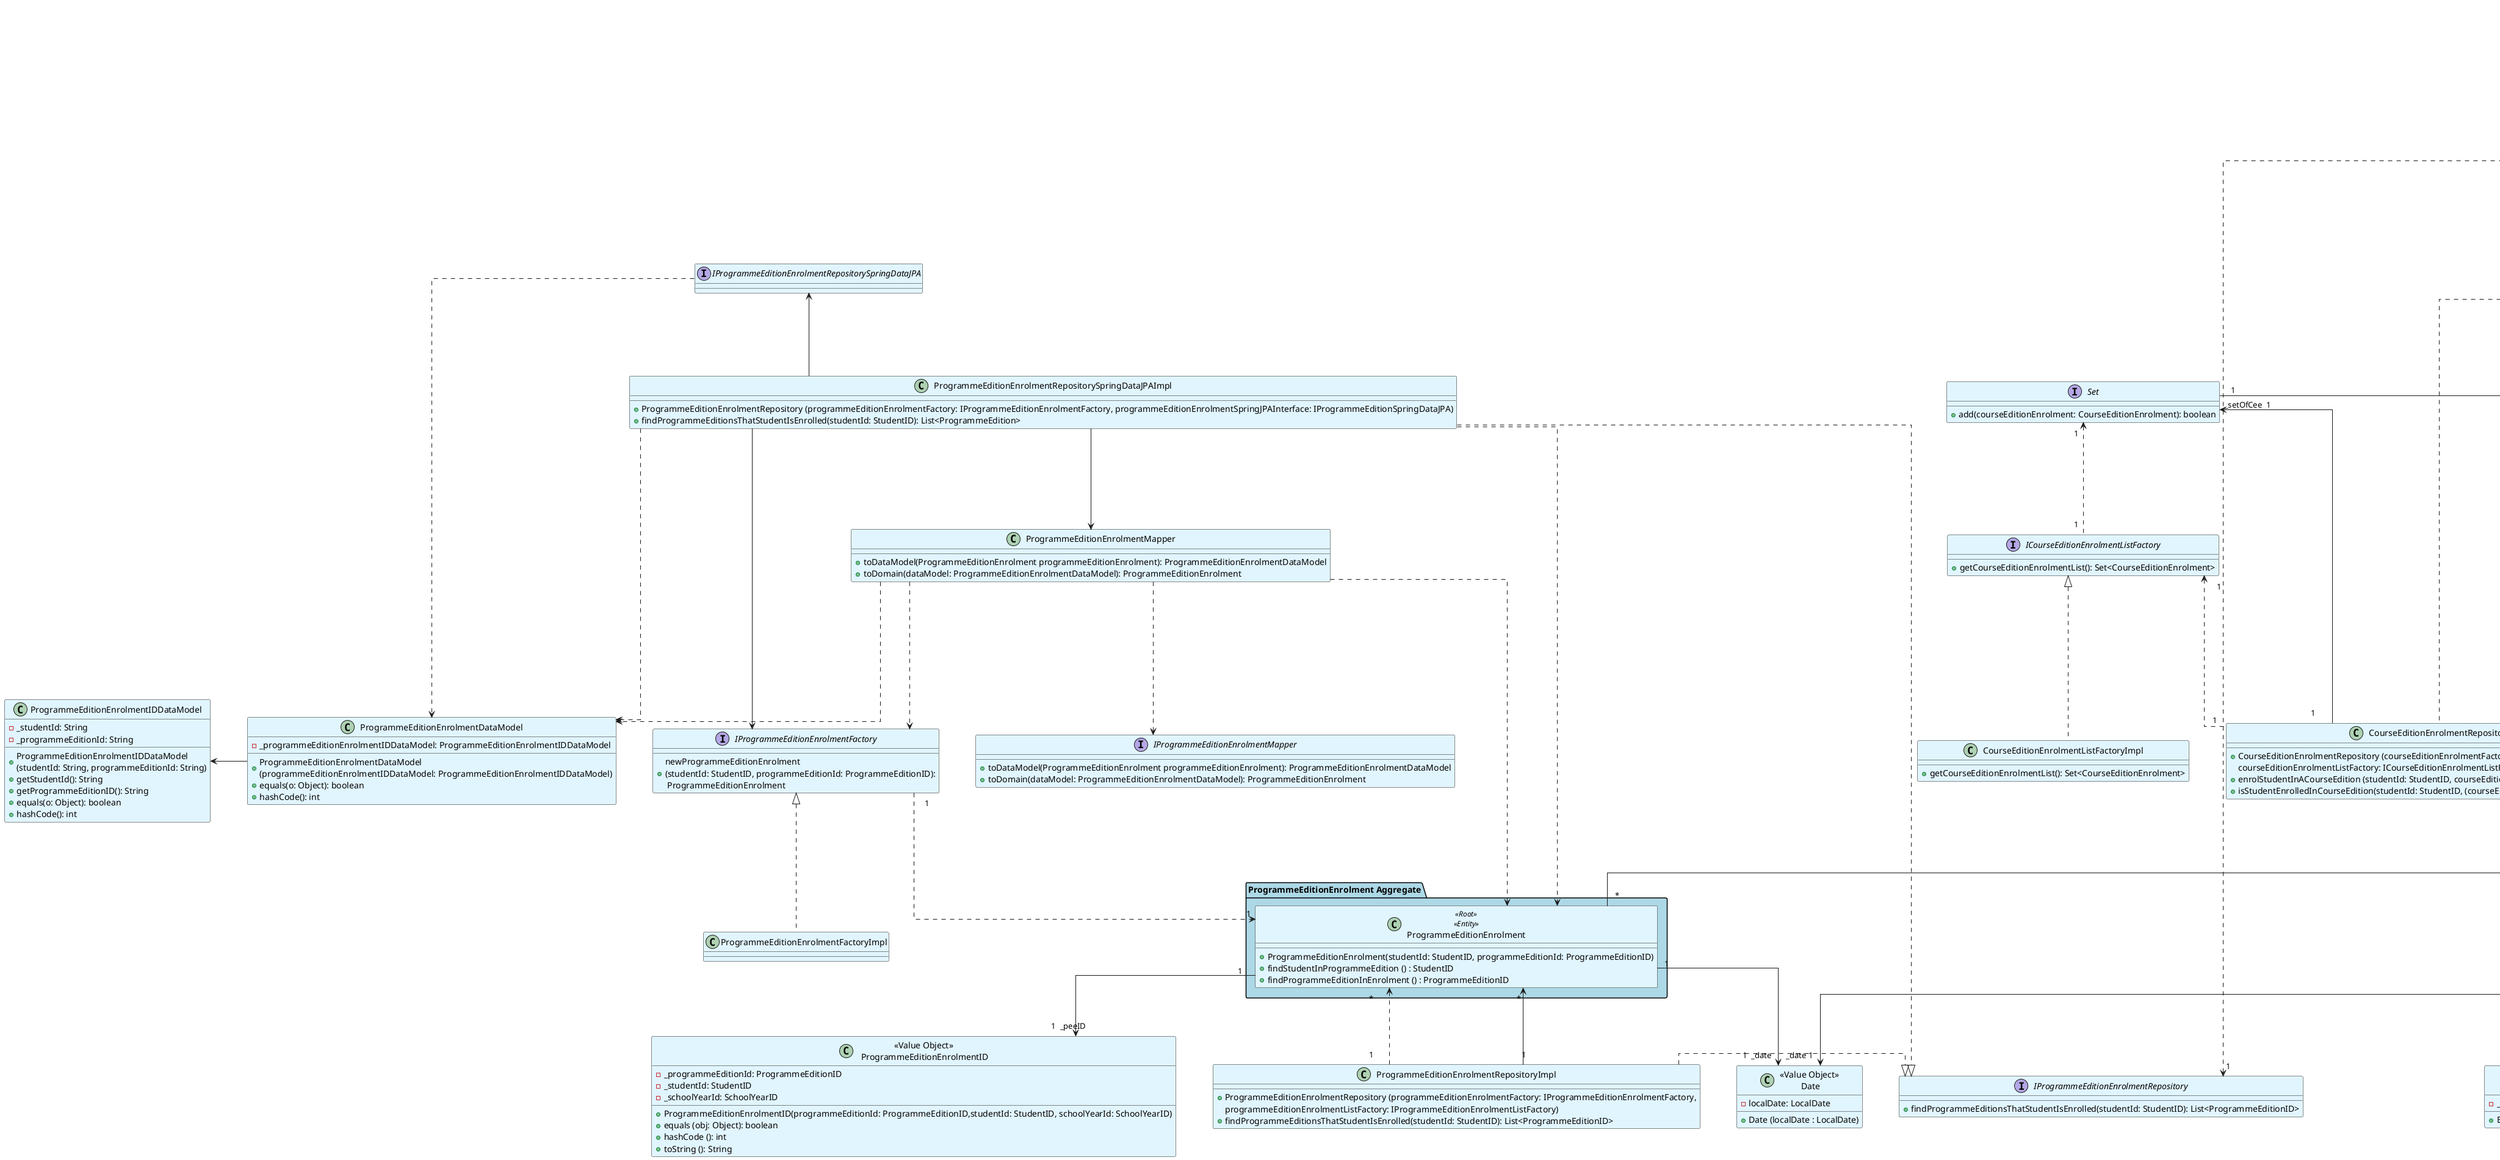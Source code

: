 @startuml
skinparam ranksep 60
skinparam nodesep 60
skinparam linetype ortho
skinparam classBackgroundColor #E1F5FE


class US16_EnrolAStudentInACourseEditionController {
    +US16_EnrolAStudentInACourseEditionController(_courseEditionEnrolmentService: ICourseEditionEnrolmentService)
    +enrolStudentInCourseEdition(studentId: StudentID, courseEditionId: CourseEditionID): boolean
    +findProgrammeEditionIDsThatStudentIsEnrolled(studentId: StudentID): List<ProgrammeEditionID>
    +findCourseEditionIDsByProgrammeEdition(programmeEditionId: ProgrammeEditionID): List<CourseEditionID>
}

class CourseEditionEnrolmentServiceImpl {
    +CourseEditionEnrolmentServiceImpl (ceeFactoryInterface : ICourseEditionEnrolmentFactory, ceeRepositoryInterface : ICourseEditionEnrolmentRepository,
    peeRepositoryInterface : IProgrammeEditionEnrolmentRepository, courseEditionRepositoryInterface : ICourseEditionRepository)
    +findProgrammeEditionIDsThatStudentIsEnrolled(studentId: StudentID): List<ProgrammeEditionID>
    +findCourseEditionIDsByProgrammeEditionID(programmeEditionId: ProgrammeEditionID): List<CourseEditionID>
    +enrolStudentInCourseEdition(studentId: StudentID, courseEditionId: CourseEditionID): boolean
}

class CourseEditionEnrolmentRepositoryImpl {
    +CourseEditionEnrolmentRepository (courseEditionEnrolmentFactory: ICourseEditionEnrolmentFactory,
    courseEditionEnrolmentListFactory: ICourseEditionEnrolmentListFactory)
    +enrolStudentInACourseEdition (studentId: StudentID, courseEditionId: CourseEditionID): boolean
    +isStudentEnrolledInCourseEdition(studentId: StudentID, (courseEditionID: CourseEditionID)): boolean
}

class CourseEditionEnrolmentRepositorySpringDataJPAImpl {
    +CourseEditionEnrolmentRepository (courseEditionEnrolmentFactory: ICourseEditionEnrolmentFactory,
    courseEditionEnrolmentSpringDataJPAInterface: ICourseEditionEnrolmentRepositorySpringDataJPA)
    +enrolStudentInACourseEdition (courseEditionEnrolment: CourseEditionEnrolment): boolean
    +isStudentEnrolledInCourseEdition(studentId: StudentID, (courseEditionID: CourseEditionID)): boolean
}

class ProgrammeEditionEnrolmentRepositoryImpl {
    +ProgrammeEditionEnrolmentRepository (programmeEditionEnrolmentFactory: IProgrammeEditionEnrolmentFactory,
    programmeEditionEnrolmentListFactory: IProgrammeEditionEnrolmentListFactory)
    +findProgrammeEditionsThatStudentIsEnrolled(studentId: StudentID): List<ProgrammeEditionID>
}

class ProgrammeEditionEnrolmentRepositorySpringDataJPAImpl {
    +ProgrammeEditionEnrolmentRepository (programmeEditionEnrolmentFactory: IProgrammeEditionEnrolmentFactory, programmeEditionEnrolmentSpringJPAInterface: IProgrammeEditionSpringDataJPA)
    +findProgrammeEditionsThatStudentIsEnrolled(studentId: StudentID): List<ProgrammeEdition>
}

class CourseEditionRepositoryImpl {
    +CourseEditionRepository(courseEditionFactory: ICourseEditionFactoryDDD, courseEditionListFactory: ICourseEditionListFactoryDDD)
    +findCourseEditionsByProgrammeEdition(programmeEditionId: ProgrammeEditionID) : List<CourseEditionID>
}

class CourseEditionRepositorySpringDataJPAImpl {
    +CourseEditionRepository(courseEditionFactory: ICourseEditionFactory, courseEditionSpringDataJPAInterface: ICourseEditionSpringDataJPA)
    +findCourseEditionsByProgrammeEdition(programmeEditionId: ProgrammeEditionID) : List<CourseEdition>
}

class CourseEditionEnrolmentFactoryImpl{
    +createCourseEditionEnrolment(studentId: StudentID, courseEditionId: CourseEditionID): CourseEditionEnrolment
    +createWithEnrolmentDate(studentId: StudentID, courseEditionID: CourseEditionID, enrolmentDate: LocalDate, isActive: boolean)
}

class CourseEditionEnrolmentListFactoryImpl {
    +getCourseEditionEnrolmentList(): Set<CourseEditionEnrolment>
}

'Interfaces

interface ICourseEditionEnrolmentService {
    +findProgrammeEditionIDsThatStudentIsEnrolled(studentId: StudentID): List<ProgrammeEditionID>
    +findCourseEditionIDsByProgrammeEdition(programmeEditionID: ProgrammeEditionID): List<CourseEditionID>
    +enrolStudentInCourseEdition(studentId: StudentID, courseEditionId: CourseEditionID): boolean
}

interface ICourseEditionEnrolmentRepository {
    +enrolStudentInACourseEdition (studentId: StudentID, courseEditionId: CourseEditionID): boolean
    +isStudentEnrolledInCourseEdition(studentId: StudentID, (courseEditionID: CourseEditionID)): boolean
}

interface ICourseEditionEnrolmentRepositorySpringDataJPA {
}

interface IProgrammeEditionEnrolmentRepository {
     +findProgrammeEditionsThatStudentIsEnrolled(studentId: StudentID): List<ProgrammeEditionID>
}

interface ICourseEditionRepository {
     +findCourseEditionsByProgrammeEdition(programmeEditionId: ProgrammeEditionID) : List<CourseEditionID>
}

interface ICourseEditionEnrolmentListFactory{
    +getCourseEditionEnrolmentList(): Set<CourseEditionEnrolment>
}

interface ICourseEditionEnrolmentFactory{
    +createCourseEditionEnrolment(studentId: StudentID, courseEditionId: CourseEditionID): CourseEditionEnrolment
}

interface Set {
    +add(courseEditionEnrolment: CourseEditionEnrolment): boolean
}

interface IProgrammeEditionEnrolmentRepositorySpringDataJPA {
}

interface ICourseEditionRepositorySpringDataJPA {
}

interface ICourseEditionEnrolmentRepositorySpringDataJPA{
}

interface ICourseEditionRepositorySpringDataJPA{
}

interface ICourseEditionFactory {
}

interface IProgrammeEditionEnrolmentFactory {
    +newProgrammeEditionEnrolment\n(studentId: StudentID, programmeEditionId: ProgrammeEditionID):\n ProgrammeEditionEnrolment
}

interface ICourseEditionIDMapper {
    +toDomain(courseEditionIDDataModel: CourseEditionIDDataModel,\n programmeEditionIdMapper: IProgrammeEditionIdMapper,\n courseInStudyPlanIDMapper: ICourseInStudyPlanIDMapper): CourseEditionID
    +toDataModel(courseEditionID: CourseEditionID)): CourseEditionIDDataModel
}

interface ICourseEditionEnrolmentMapper {
    +toDomain(courseEditionEnrolmentDataModel: CourseEditionEnrolmentDataModel):\n Optional<CourseEditionEnrolmentID>
    +toDataModel(courseEditionEnrolment: CourseEditionEnrolment):\n Optional<CourseEditionEnrolmentDataModel>
}

interface ICourseEditionEnrolmentIDMapper {
    +toDomain(courseEditionEnrolmentIDDataModel: CourseEditionEnrolmentIDDataModel): Optional<CourseEditionEnrolmentID>
    +toDataModel(courseEditionEnrolmentID: CourseEditionEnrolmentID): Optional<CourseEditionEnrolmentIDDataModel>
}

interface IProgrammeEditionEnrolmentMapper {
    +toDataModel(ProgrammeEditionEnrolment programmeEditionEnrolment): ProgrammeEditionEnrolmentDataModel
    +toDomain(dataModel: ProgrammeEditionEnrolmentDataModel): ProgrammeEditionEnrolment
}

'VO's

class "<<Value Object>>\n EnrolmentStatus" {
     -_isActive: boolean
     +EnrollmentStatus(isActive: boolean)
}

class "<<Value Object>>\n CourseEditionEnrolmentID" {
     -_courseEditionId: CourseEditionID
     -_studentId: StudentID
     +CourseEditionEnrolmentID(studentId: StudentID, courseEditionId: CourseEditionID))
     +equals (obj: Object) : boolean
     +hashCode(): int
     +toString(): String
}

class "<<Value Object>>\n CourseEditionID" {
     -_programmeEditionID: ProgrammeEditionID
     -_courseInStudyPlanID: CourseInStudyPlanID
     +CourseEditionID(programmeEditionId: ProgrammeEditionID,
     courseInStudyPlanId: CourseInStudyPlanID)
}


class "<<Value Object>>\n StudentID" {
     -_uniqueNumber: int
     +StudentID (uniqueNumber: int)
}

class "<<Value Object>>\n Name" {
     -_name: String
     +Name (name: String)
}

class "<<Value Object>>\n NIF" {
     -_NIF: String
     -_country: Country
     +NIF (nif: String, country: Country)
}

class "<<Value Object>>\n Email" {
     -_email: String
     +Email (email: String)
}

class "<<Value Object>>\n PhoneNumber" {
     -_countryCode: String
     -_number: String
     +PhoneNumber (countryCode: String, number: String)
}

class "<<Value Object>>\n Address" {
     -_street: Street
     -_country: Country
     -_postalCode: PostalCode
     -_location: Location
     +Address(street: Street, postalCode: PostalCode, location: Location, country: Country)
}

class "<<Value Object>>\n Street" {
     -_street: String
     +Street(street: String)
}

class "<<Value Object>>\n PostalCode" {
     -_postalCode: String
     +PostalCode(postalCode: String)
}

class "<<Value Object>>\n Location" {
     -_locationName: String
     +Location(locationName: String)
}

class "<<Value Object>>\n Country" {
     -_country: String
     +Country(country: String)
}
class "<<Value Object>>\n Date" {
     -localDate: LocalDate
     +Date (localDate : LocalDate)
}

class "<<Value Object>>\n ProgrammeEditionEnrolmentID" {
     -_programmeEditionId: ProgrammeEditionID
     -_studentId: StudentID
     -_schoolYearId: SchoolYearID
     +ProgrammeEditionEnrolmentID(programmeEditionId: ProgrammeEditionID,studentId: StudentID, schoolYearId: SchoolYearID)
     +equals (obj: Object): boolean
     +hashCode (): int
     +toString (): String
}

'Aggregate

package "CourseEdition Aggregate" #LightBlue{
    class CourseEdition <<Root>> <<Entity>> {
    +CourseEdition(programmeEditionId: ProgrammeEditionID, courseInStudyPlanId: CourseInStudyPlanID, courseEditionId: CourseEditionID)
    +getProgrammeEditionID() : ProgrammeEditionID
    +identity(): CourseEditionID
    }
}

package "Student Aggregate" #LightBlue{
    class Student <<Root>> <<Entity>> {
    +Student(studentID: StudentID, name: Name,
    NIF: NIF, phone: PhoneNumber, email: Email, address: Address,
    academicEmail: StudentAcademicEmail)
    }
}

package "ProgrammeEditionEnrolment Aggregate" #LightBlue {
    class ProgrammeEditionEnrolment <<Root>> <<Entity>> {
    +ProgrammeEditionEnrolment(studentId: StudentID, programmeEditionId: ProgrammeEditionID)
    +findStudentInProgrammeEdition () : StudentID
    +findProgrammeEditionInEnrolment () : ProgrammeEditionID
    }
}

package "CourseEdition Aggregate" #LightBlue{
    class CourseEdition <<Root>> <<Entity>> {
    +CourseEdition(programmeEditionId: ProgrammeEditionID, courseInStudyPlanId: CourseInStudyPlanID, courseEditionId: CourseEditionID)
    +getProgrammeEditionID() : ProgrammeEditionID
    +identity(): CourseEditionID
    }
}

package "CourseEditionEnrolment Aggregate" #LightBlue {
    class CourseEditionEnrolment <<Root>> <<Entity>> {
             +CourseEditionEnrolment(studentId:StudentID,
              courseEditionId: CourseEditionID)
             +equals (obj: Object): boolean
             +hashCode(): int
             +sameAs(obj: Object): boolean
    }
}

'DataModel's

class CourseEditionEnrolmentDataModel {
    -id: CourseEditionEnrolmentIDDataModel
    -enrolmentDate: String
    -isActive: boolean
    -version: Long
    +CourseEditionEnrolmentDataModel()
    +CourseEditionEnrolmentDataModel\n(id: CourseEditionEnrolmentIDDataModel,\n enrolmentDate: String, isActive: boolean))
    +findID(): CourseEditionEnrolmentDataModel
    +findEnrolmentDate(): String
    +isActive(): boolean
    +hashCode(): int
    +equals(o: Object)): boolean
}

class CourseEditionIDDataModel {
    +CourseEditionIDDataModel\n(programmeEditionIdDataModel: ProgrammeEditionIdDataModel,\n courseInStudyPlanIDDataModel: CourseInStudyPlanIDDataModel)
}

class ProgrammeEditionEnrolmentDataModel {
    -_programmeEditionEnrolmentIDDataModel: ProgrammeEditionEnrolmentIDDataModel
    +ProgrammeEditionEnrolmentDataModel\n(programmeEditionEnrolmentIDDataModel: ProgrammeEditionEnrolmentIDDataModel)
    +equals(o: Object): boolean
    +hashCode(): int
}

'ID's

class CourseEditionEnrolmentIDDataModel {
    -studentID: int
    -courseEditionID: CourseEditionIDDataModel
    +CourseEditionEnrolmentIDDataModel\n(studentID: int, courseEditionID: CourseEditionIDDataModel)
    +findStudentID(): int
    +findCourseEditionID(): CourseEditionIDDataModel
    +equals(o: Object): boolean
    +hashCode(): int
    +toString(): String
}

class ProgrammeEditionEnrolmentIDDataModel {
    -_studentId: String
    -_programmeEditionId: String
    +ProgrammeEditionEnrolmentIDDataModel\n(studentId: String, programmeEditionId: String)
    +getStudentId(): String
    +getProgrammeEditionID(): String
    +equals(o: Object): boolean
    +hashCode(): int
}

class CourseEditionIDMapperImpl {
    +toDomain(courseEditionIDDataModel: CourseEditionIDDataModel,\n programmeEditionIdMapper: IProgrammeEditionIdMapper,\n courseInStudyPlanIDMapper: ICourseInStudyPlanIDMapper):\n CourseEditionID
    +toDataModel(courseEditionID: CourseEditionID):\n CourseEditionIDDataModel
}

'Mapper's

class CourseEditionEnrolmentMapperImpl{
    -idMapper ICourseEditionEnrolmentIDMapper
    -factory ICourseEditionEnrolmentFactory
    +CourseEditionEnrolmentMapperImpl \n(idMapper: ICourseEditionEnrolmentIDMapper,\n factory: ICourseEditionEnrolmentFactory)
    +toData(courseEditionEnrolment:\n CourseEditionEnrolment):\n Optional<CourseEditionEnrolmentDataModel>
    +toDomain(courseEditionEnrolmentDataModel:\n CourseEditionEnrolmentDataModel):\n Optional<CourseEditionEnrolment>
}

class CourseEditionEnrolmentIDMapperImpl {
    +toDomain(courseEditionEnrolmentIDDataModel: CourseEditionEnrolmentIDDataModel): Optional<CourseEditionEnrolmentID>
    +toDataModel(courseEditionEnrolmentID: CourseEditionEnrolmentID): Optional<CourseEditionEnrolmentIDDataModel>
}

class ProgrammeEditionEnrolmentMapper{
    +toDataModel(ProgrammeEditionEnrolment programmeEditionEnrolment): ProgrammeEditionEnrolmentDataModel
    +toDomain(dataModel: ProgrammeEditionEnrolmentDataModel): ProgrammeEditionEnrolment
}

'Controller

US16_EnrolAStudentInACourseEditionController "1   ".u.> "1    " ICourseEditionEnrolmentService

'Service

ICourseEditionEnrolmentService "1   ".u.> "1    " ICourseEditionRepository
ICourseEditionEnrolmentService "1  "..> "1       " IProgrammeEditionEnrolmentRepository
ICourseEditionEnrolmentService "1   "..> "  1    " ICourseEditionEnrolmentRepository
ICourseEditionEnrolmentService "1   "..> "  1    " ICourseEditionEnrolmentFactory
CourseEditionEnrolmentServiceImpl ..|> ICourseEditionEnrolmentService

'Course Edition Enrolment Repository

ICourseEditionEnrolmentRepository <|.. CourseEditionEnrolmentRepositoryImpl
ICourseEditionEnrolmentRepository <|.. CourseEditionEnrolmentRepositorySpringDataJPAImpl

CourseEditionEnrolmentRepositorySpringDataJPAImpl --> ICourseEditionEnrolmentRepositorySpringDataJPA
CourseEditionEnrolmentRepositorySpringDataJPAImpl --> ICourseEditionEnrolmentFactory
CourseEditionEnrolmentRepositorySpringDataJPAImpl ..> CourseEditionEnrolment
CourseEditionEnrolmentRepositorySpringDataJPAImpl --> CourseEditionEnrolmentMapperImpl
ICourseEditionEnrolmentRepositorySpringDataJPA ..> CourseEditionEnrolmentDataModel

CourseEditionEnrolmentRepositoryImpl " 1  " -u-> "_setOfCee  1       " Set
Set "   1            " -->  CourseEditionEnrolment
CourseEditionEnrolmentRepositoryImpl"   1  " ..> " *   ""CourseEditionEnrolment Aggregate"
CourseEditionEnrolmentRepositoryImpl "1  " .u.> "1  " ICourseEditionEnrolmentListFactory
CourseEditionEnrolmentRepositoryImpl "1  " -u-> "1  " ICourseEditionEnrolmentFactory

'ProgrammeEditionEnrolmentRepository

IProgrammeEditionEnrolmentRepository <|.l.  ProgrammeEditionEnrolmentRepositoryImpl
IProgrammeEditionEnrolmentRepository <|.l.  ProgrammeEditionEnrolmentRepositorySpringDataJPAImpl

ProgrammeEditionEnrolmentRepositorySpringDataJPAImpl --> ProgrammeEditionEnrolmentMapper
ProgrammeEditionEnrolmentRepositorySpringDataJPAImpl ..> ProgrammeEditionEnrolment
ProgrammeEditionEnrolmentRepositorySpringDataJPAImpl ..> ProgrammeEditionEnrolmentDataModel
ProgrammeEditionEnrolmentRepositorySpringDataJPAImpl --> IProgrammeEditionEnrolmentFactory
IProgrammeEditionEnrolmentRepositorySpringDataJPA ..> ProgrammeEditionEnrolmentDataModel
IProgrammeEditionEnrolmentRepositorySpringDataJPA <-- ProgrammeEditionEnrolmentRepositorySpringDataJPAImpl

ProgrammeEditionEnrolment " *    " <.. "1   " ProgrammeEditionEnrolmentRepositoryImpl
ProgrammeEditionEnrolmentMapper ..> IProgrammeEditionEnrolmentFactory
ProgrammeEditionEnrolmentMapper ..> ProgrammeEditionEnrolment
ProgrammeEditionEnrolmentMapper ..> ProgrammeEditionEnrolmentDataModel

'CourseEdition Repository

ICourseEditionRepository <|.. CourseEditionRepositoryImpl
ICourseEditionRepository <|.. CourseEditionRepositorySpringDataJPAImpl
CourseEdition "_listOfCE *" <-- "1       " CourseEditionRepositoryImpl
ICourseEditionRepositorySpringDataJPA ..> CourseEditionIDDataModel
ICourseEditionRepositorySpringDataJPA <-- CourseEditionRepositorySpringDataJPAImpl
CourseEditionRepositorySpringDataJPAImpl --> CourseEditionIDMapperImpl
CourseEditionRepositorySpringDataJPAImpl ..> CourseEdition
CourseEditionRepositorySpringDataJPAImpl ..> CourseEditionIDDataModel
CourseEditionIDMapperImpl ..> ICourseEditionFactory
CourseEditionIDMapperImpl ..> CourseEdition
CourseEditionIDMapperImpl ..> CourseEditionIDDataModel

CourseEditionIDMapperImpl --> ICourseEditionIDMapper

'Factory

ICourseEditionEnrolmentFactory <|.. CourseEditionEnrolmentFactoryImpl
ICourseEditionEnrolmentListFactory <|.. CourseEditionEnrolmentListFactoryImpl

ICourseEditionEnrolmentFactory "1  " ..> "1  " CourseEditionEnrolment
ICourseEditionEnrolmentListFactory "1  " .u.> "1  " Set

IProgrammeEditionEnrolmentFactory <|.. ProgrammeEditionEnrolmentFactoryImpl
IProgrammeEditionEnrolmentFactory "1"..> "1" ProgrammeEditionEnrolment

ICourseEditionFactory <|.. CourseEditionFactoryImpl
ICourseEditionFactory "1"..> "1"CourseEdition


'Domain Aggregates

Student "1" --> "1 _studentID" "<<Value Object>>\n StudentID"
Student "1" --> "1 _name" "<<Value Object>>\n Name"
Student "1" --> "1 _NIF" "<<Value Object>>\n NIF"
Student "1" --> "1 _email" "<<Value Object>>\n Email"
Student "1" --> "1 _phoneNumber" "<<Value Object>>\n PhoneNumber"
Student "1" -l-> "1 _address" "<<Value Object>>\n Address"

"<<Value Object>>\n Address" "1" -u-> "1 _street" "<<Value Object>>\n Street"
"<<Value Object>>\n Address" "1" --> "1 _postalCode" "<<Value Object>>\n PostalCode"
"<<Value Object>>\n Address" "1" --> "1 _location" "<<Value Object>>\n Location"
"<<Value Object>>\n Address" "1" --> "1 _country" "<<Value Object>>\n Country"

ProgrammeEditionEnrolment "      *  " -u-> "_studentID 1    ""<<Value Object>>\n StudentID"
ProgrammeEditionEnrolment " *    " <-- "1   " ProgrammeEditionEnrolmentRepositoryImpl
ProgrammeEditionEnrolment " 1    " --> "1  _date " "<<Value Object>>\n Date"
ProgrammeEditionEnrolment " 1    " --> "1  _peeID " "<<Value Object>>\n ProgrammeEditionEnrolmentID"

CourseEditionEnrolment "1" --> "1 _ceeID""<<Value Object>>\n CourseEditionEnrolmentID"
CourseEditionEnrolment "1" --> "  1_status  ""<<Value Object>>\n EnrolmentStatus"
CourseEditionEnrolment "1" --> "_date 1    ""<<Value Object>>\n Date"
CourseEditionEnrolment "1" -u-> "1 _studentID" "<<Value Object>>\n StudentID"
CourseEditionEnrolment "1" --> "_ceID 1    " "<<Value Object>>\n CourseEditionID"

CourseEdition "1" --> "_ceID  1" "<<Value Object>>\n CourseEditionID"

'DataModel's

CourseEditionEnrolmentIDDataModel <- CourseEditionEnrolmentDataModel

ProgrammeEditionEnrolmentIDDataModel <- ProgrammeEditionEnrolmentDataModel

CourseEditionEnrolmentIDMapperImpl --> ICourseEditionEnrolmentIDMapper

CourseEditionEnrolmentIDMapperImpl ..> ICourseEditionEnrolmentFactory

ProgrammeEditionEnrolmentMapper ..> IProgrammeEditionEnrolmentMapper
@enduml